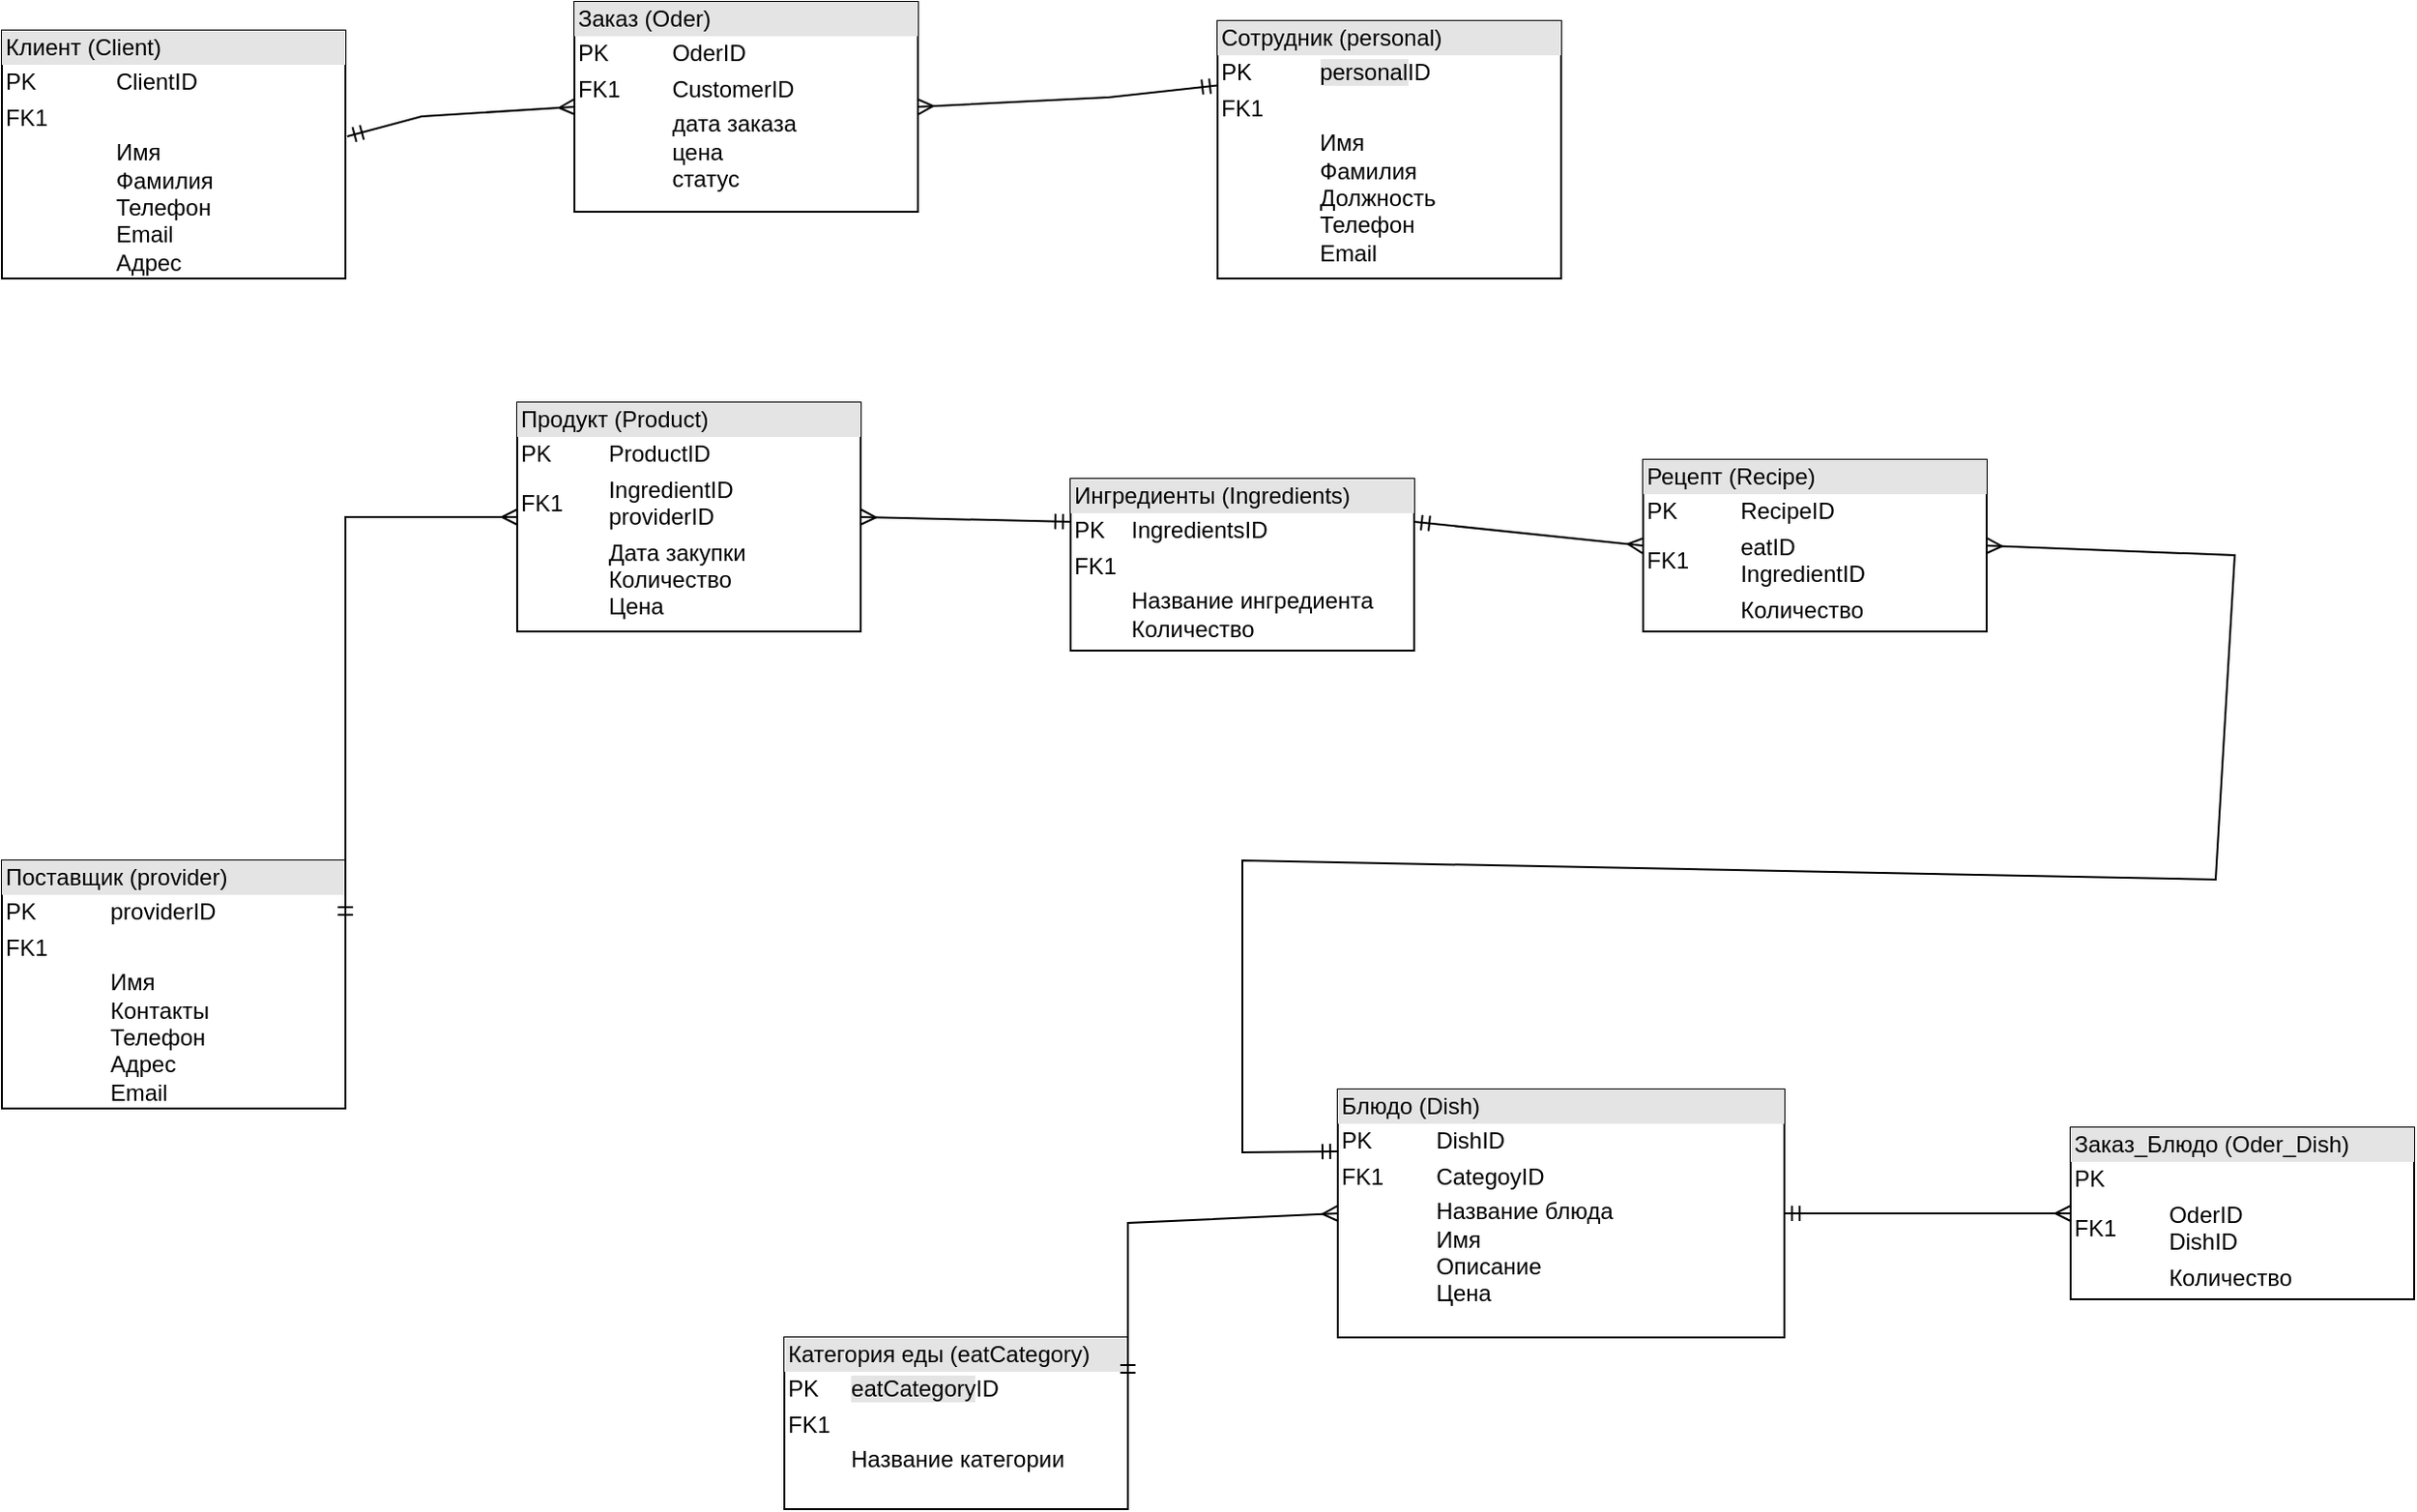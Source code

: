 <mxfile version="24.8.6">
  <diagram name="Страница — 1" id="uGYw1yY2hM4kBE1Ttl_k">
    <mxGraphModel dx="2560" dy="2148" grid="1" gridSize="10" guides="1" tooltips="1" connect="1" arrows="1" fold="1" page="1" pageScale="1" pageWidth="827" pageHeight="1169" math="0" shadow="0">
      <root>
        <mxCell id="0" />
        <mxCell id="1" parent="0" />
        <mxCell id="mAKVM4eztv_dLNR_mukc-1" value="&lt;div style=&quot;box-sizing:border-box;width:100%;background:#e4e4e4;padding:2px;&quot;&gt;Клиент (Client)&lt;/div&gt;&lt;table style=&quot;width:100%;font-size:1em;&quot; cellpadding=&quot;2&quot; cellspacing=&quot;0&quot;&gt;&lt;tbody&gt;&lt;tr&gt;&lt;td&gt;PK&lt;/td&gt;&lt;td&gt;ClientID&lt;/td&gt;&lt;/tr&gt;&lt;tr&gt;&lt;td&gt;FK1&lt;/td&gt;&lt;td&gt;&lt;br&gt;&lt;/td&gt;&lt;/tr&gt;&lt;tr&gt;&lt;td&gt;&lt;/td&gt;&lt;td&gt;Имя&lt;br&gt;Фамилия&lt;br&gt;Телефон&lt;br&gt;Email&lt;br&gt;Адрес&lt;/td&gt;&lt;/tr&gt;&lt;/tbody&gt;&lt;/table&gt;" style="verticalAlign=top;align=left;overflow=fill;html=1;whiteSpace=wrap;" vertex="1" parent="1">
          <mxGeometry x="-670" y="-65" width="180" height="130" as="geometry" />
        </mxCell>
        <mxCell id="mAKVM4eztv_dLNR_mukc-2" value="&lt;div style=&quot;box-sizing:border-box;width:100%;background:#e4e4e4;padding:2px;&quot;&gt;Заказ (Oder)&lt;/div&gt;&lt;table style=&quot;width:100%;font-size:1em;&quot; cellpadding=&quot;2&quot; cellspacing=&quot;0&quot;&gt;&lt;tbody&gt;&lt;tr&gt;&lt;td&gt;PK&lt;/td&gt;&lt;td&gt;OderID&lt;/td&gt;&lt;/tr&gt;&lt;tr&gt;&lt;td&gt;FK1&lt;/td&gt;&lt;td&gt;CustomerID&lt;/td&gt;&lt;/tr&gt;&lt;tr&gt;&lt;td&gt;&lt;/td&gt;&lt;td&gt;дата заказа&lt;br&gt;цена&lt;br&gt;статус&lt;/td&gt;&lt;/tr&gt;&lt;/tbody&gt;&lt;/table&gt;" style="verticalAlign=top;align=left;overflow=fill;html=1;whiteSpace=wrap;" vertex="1" parent="1">
          <mxGeometry x="-370" y="-80" width="180" height="110" as="geometry" />
        </mxCell>
        <mxCell id="mAKVM4eztv_dLNR_mukc-3" value="&lt;div style=&quot;box-sizing:border-box;width:100%;background:#e4e4e4;padding:2px;&quot;&gt;Блюдо (Dish)&lt;/div&gt;&lt;table style=&quot;width:100%;font-size:1em;&quot; cellpadding=&quot;2&quot; cellspacing=&quot;0&quot;&gt;&lt;tbody&gt;&lt;tr&gt;&lt;td&gt;PK&lt;/td&gt;&lt;td&gt;DishID&lt;/td&gt;&lt;/tr&gt;&lt;tr&gt;&lt;td&gt;FK1&lt;/td&gt;&lt;td&gt;CategoyID&lt;/td&gt;&lt;/tr&gt;&lt;tr&gt;&lt;td&gt;&lt;/td&gt;&lt;td&gt;Название блюда&lt;br&gt;Имя&lt;br&gt;Описание&lt;br&gt;Цена&lt;/td&gt;&lt;/tr&gt;&lt;/tbody&gt;&lt;/table&gt;" style="verticalAlign=top;align=left;overflow=fill;html=1;whiteSpace=wrap;" vertex="1" parent="1">
          <mxGeometry x="30" y="490" width="233.99" height="130" as="geometry" />
        </mxCell>
        <mxCell id="mAKVM4eztv_dLNR_mukc-4" value="&lt;div style=&quot;box-sizing:border-box;width:100%;background:#e4e4e4;padding:2px;&quot;&gt;Категория еды (eatCategory)&lt;/div&gt;&lt;table style=&quot;width:100%;font-size:1em;&quot; cellpadding=&quot;2&quot; cellspacing=&quot;0&quot;&gt;&lt;tbody&gt;&lt;tr&gt;&lt;td&gt;PK&lt;/td&gt;&lt;td&gt;&lt;span style=&quot;background-color: rgb(228, 228, 228);&quot;&gt;eatCategory&lt;/span&gt;ID&lt;/td&gt;&lt;/tr&gt;&lt;tr&gt;&lt;td&gt;FK1&lt;/td&gt;&lt;td&gt;&lt;br&gt;&lt;/td&gt;&lt;/tr&gt;&lt;tr&gt;&lt;td&gt;&lt;/td&gt;&lt;td&gt;Название категории&lt;/td&gt;&lt;/tr&gt;&lt;/tbody&gt;&lt;/table&gt;" style="verticalAlign=top;align=left;overflow=fill;html=1;whiteSpace=wrap;" vertex="1" parent="1">
          <mxGeometry x="-260" y="620" width="180" height="90" as="geometry" />
        </mxCell>
        <mxCell id="mAKVM4eztv_dLNR_mukc-5" value="&lt;div style=&quot;box-sizing:border-box;width:100%;background:#e4e4e4;padding:2px;&quot;&gt;Ингредиенты (Ingredients)&lt;/div&gt;&lt;table style=&quot;width:100%;font-size:1em;&quot; cellpadding=&quot;2&quot; cellspacing=&quot;0&quot;&gt;&lt;tbody&gt;&lt;tr&gt;&lt;td&gt;PK&lt;/td&gt;&lt;td&gt;&lt;span style=&quot;background-color: rgb(255, 255, 255);&quot;&gt;&lt;span style=&quot;white-space-collapse: preserve;&quot;&gt;&lt;font style=&quot;font-size: 12px;&quot;&gt;IngredientsID&lt;/font&gt;&lt;/span&gt;&lt;br&gt;&lt;/span&gt;&lt;/td&gt;&lt;/tr&gt;&lt;tr&gt;&lt;td&gt;FK1&lt;/td&gt;&lt;td&gt;&lt;br&gt;&lt;/td&gt;&lt;/tr&gt;&lt;tr&gt;&lt;td&gt;&lt;/td&gt;&lt;td&gt;Название ингредиента&lt;br&gt;Количество&lt;/td&gt;&lt;/tr&gt;&lt;/tbody&gt;&lt;/table&gt;" style="verticalAlign=top;align=left;overflow=fill;html=1;whiteSpace=wrap;" vertex="1" parent="1">
          <mxGeometry x="-110" y="170" width="180" height="90" as="geometry" />
        </mxCell>
        <mxCell id="mAKVM4eztv_dLNR_mukc-6" value="&lt;div style=&quot;box-sizing:border-box;width:100%;background:#e4e4e4;padding:2px;&quot;&gt;Рецепт (Recipe)&lt;/div&gt;&lt;table style=&quot;width:100%;font-size:1em;&quot; cellpadding=&quot;2&quot; cellspacing=&quot;0&quot;&gt;&lt;tbody&gt;&lt;tr&gt;&lt;td&gt;PK&lt;/td&gt;&lt;td&gt;RecipeID&lt;/td&gt;&lt;/tr&gt;&lt;tr&gt;&lt;td&gt;FK1&lt;/td&gt;&lt;td&gt;eatID&lt;br&gt;IngredientID&lt;/td&gt;&lt;/tr&gt;&lt;tr&gt;&lt;td&gt;&lt;/td&gt;&lt;td&gt;Количество&lt;/td&gt;&lt;/tr&gt;&lt;/tbody&gt;&lt;/table&gt;" style="verticalAlign=top;align=left;overflow=fill;html=1;whiteSpace=wrap;" vertex="1" parent="1">
          <mxGeometry x="190" y="160" width="180" height="90" as="geometry" />
        </mxCell>
        <mxCell id="mAKVM4eztv_dLNR_mukc-7" value="&lt;div style=&quot;box-sizing:border-box;width:100%;background:#e4e4e4;padding:2px;&quot;&gt;Сотрудник (personal)&lt;/div&gt;&lt;table style=&quot;width:100%;font-size:1em;&quot; cellpadding=&quot;2&quot; cellspacing=&quot;0&quot;&gt;&lt;tbody&gt;&lt;tr&gt;&lt;td&gt;PK&lt;/td&gt;&lt;td&gt;&lt;span style=&quot;background-color: rgb(228, 228, 228);&quot;&gt;personal&lt;/span&gt;ID&lt;/td&gt;&lt;/tr&gt;&lt;tr&gt;&lt;td&gt;FK1&lt;/td&gt;&lt;td&gt;&lt;br&gt;&lt;/td&gt;&lt;/tr&gt;&lt;tr&gt;&lt;td&gt;&lt;/td&gt;&lt;td&gt;Имя&lt;br&gt;Фамилия&lt;br&gt;Должность&lt;br&gt;Телефон&lt;br&gt;Email&lt;/td&gt;&lt;/tr&gt;&lt;/tbody&gt;&lt;/table&gt;" style="verticalAlign=top;align=left;overflow=fill;html=1;whiteSpace=wrap;" vertex="1" parent="1">
          <mxGeometry x="-33" y="-70" width="180" height="135" as="geometry" />
        </mxCell>
        <mxCell id="mAKVM4eztv_dLNR_mukc-8" value="&lt;div style=&quot;box-sizing:border-box;width:100%;background:#e4e4e4;padding:2px;&quot;&gt;Поставщик (provider)&lt;/div&gt;&lt;table style=&quot;width:100%;font-size:1em;&quot; cellpadding=&quot;2&quot; cellspacing=&quot;0&quot;&gt;&lt;tbody&gt;&lt;tr&gt;&lt;td&gt;PK&lt;/td&gt;&lt;td&gt;providerID&lt;/td&gt;&lt;/tr&gt;&lt;tr&gt;&lt;td&gt;FK1&lt;/td&gt;&lt;td&gt;&lt;br&gt;&lt;/td&gt;&lt;/tr&gt;&lt;tr&gt;&lt;td&gt;&lt;/td&gt;&lt;td&gt;Имя&lt;br&gt;Контакты&lt;br&gt;Телефон&lt;br&gt;Адрес&lt;br&gt;Email&lt;/td&gt;&lt;/tr&gt;&lt;/tbody&gt;&lt;/table&gt;" style="verticalAlign=top;align=left;overflow=fill;html=1;whiteSpace=wrap;" vertex="1" parent="1">
          <mxGeometry x="-670" y="370" width="180" height="130" as="geometry" />
        </mxCell>
        <mxCell id="mAKVM4eztv_dLNR_mukc-9" value="&lt;div style=&quot;box-sizing:border-box;width:100%;background:#e4e4e4;padding:2px;&quot;&gt;Продукт (Product)&lt;/div&gt;&lt;table style=&quot;width:100%;font-size:1em;&quot; cellpadding=&quot;2&quot; cellspacing=&quot;0&quot;&gt;&lt;tbody&gt;&lt;tr&gt;&lt;td&gt;PK&lt;/td&gt;&lt;td&gt;ProductID&lt;/td&gt;&lt;/tr&gt;&lt;tr&gt;&lt;td&gt;FK1&lt;/td&gt;&lt;td&gt;IngredientID&lt;br&gt;providerID&lt;br&gt;&lt;/td&gt;&lt;/tr&gt;&lt;tr&gt;&lt;td&gt;&lt;/td&gt;&lt;td&gt;Дата закупки&lt;br&gt;Количество&lt;br&gt;Цена&lt;/td&gt;&lt;/tr&gt;&lt;/tbody&gt;&lt;/table&gt;" style="verticalAlign=top;align=left;overflow=fill;html=1;whiteSpace=wrap;" vertex="1" parent="1">
          <mxGeometry x="-400" y="130" width="180" height="120" as="geometry" />
        </mxCell>
        <mxCell id="mAKVM4eztv_dLNR_mukc-10" value="&lt;div style=&quot;box-sizing:border-box;width:100%;background:#e4e4e4;padding:2px;&quot;&gt;Заказ_Блюдо (Oder_Dish)&lt;/div&gt;&lt;table style=&quot;width:100%;font-size:1em;&quot; cellpadding=&quot;2&quot; cellspacing=&quot;0&quot;&gt;&lt;tbody&gt;&lt;tr&gt;&lt;td&gt;PK&lt;/td&gt;&lt;td&gt;&lt;br&gt;&lt;/td&gt;&lt;/tr&gt;&lt;tr&gt;&lt;td&gt;FK1&lt;/td&gt;&lt;td&gt;OderID&lt;br&gt;DishID&lt;/td&gt;&lt;/tr&gt;&lt;tr&gt;&lt;td&gt;&lt;/td&gt;&lt;td&gt;Количество&lt;/td&gt;&lt;/tr&gt;&lt;/tbody&gt;&lt;/table&gt;" style="verticalAlign=top;align=left;overflow=fill;html=1;whiteSpace=wrap;" vertex="1" parent="1">
          <mxGeometry x="414" y="510" width="180" height="90" as="geometry" />
        </mxCell>
        <mxCell id="mAKVM4eztv_dLNR_mukc-11" value="" style="endArrow=ERmany;html=1;rounded=0;exitX=1.005;exitY=0.427;exitDx=0;exitDy=0;entryX=0;entryY=0.5;entryDx=0;entryDy=0;startArrow=ERmandOne;startFill=0;endFill=0;exitPerimeter=0;" edge="1" parent="1" source="mAKVM4eztv_dLNR_mukc-1" target="mAKVM4eztv_dLNR_mukc-2">
          <mxGeometry width="50" height="50" relative="1" as="geometry">
            <mxPoint x="-480" y="160" as="sourcePoint" />
            <mxPoint x="-430" y="110" as="targetPoint" />
            <Array as="points">
              <mxPoint x="-450" y="-20" />
            </Array>
          </mxGeometry>
        </mxCell>
        <mxCell id="mAKVM4eztv_dLNR_mukc-12" value="" style="endArrow=ERmany;html=1;rounded=0;exitX=1;exitY=0.5;exitDx=0;exitDy=0;entryX=0;entryY=0.5;entryDx=0;entryDy=0;startArrow=ERmandOne;startFill=0;endFill=0;" edge="1" parent="1" source="mAKVM4eztv_dLNR_mukc-3" target="mAKVM4eztv_dLNR_mukc-10">
          <mxGeometry width="50" height="50" relative="1" as="geometry">
            <mxPoint x="380" y="350" as="sourcePoint" />
            <mxPoint x="430" y="300" as="targetPoint" />
          </mxGeometry>
        </mxCell>
        <mxCell id="mAKVM4eztv_dLNR_mukc-13" value="" style="endArrow=ERmany;html=1;rounded=0;exitX=1;exitY=0.25;exitDx=0;exitDy=0;entryX=0;entryY=0.5;entryDx=0;entryDy=0;startArrow=ERmandOne;startFill=0;endFill=0;" edge="1" parent="1" source="mAKVM4eztv_dLNR_mukc-4" target="mAKVM4eztv_dLNR_mukc-3">
          <mxGeometry width="50" height="50" relative="1" as="geometry">
            <mxPoint x="380" y="550" as="sourcePoint" />
            <mxPoint x="430" y="500" as="targetPoint" />
            <Array as="points">
              <mxPoint x="-80" y="560" />
            </Array>
          </mxGeometry>
        </mxCell>
        <mxCell id="mAKVM4eztv_dLNR_mukc-14" value="" style="endArrow=ERmandOne;html=1;rounded=0;exitX=1;exitY=0.5;exitDx=0;exitDy=0;entryX=0;entryY=0.25;entryDx=0;entryDy=0;endFill=0;startArrow=ERmany;startFill=0;" edge="1" parent="1" source="mAKVM4eztv_dLNR_mukc-6" target="mAKVM4eztv_dLNR_mukc-3">
          <mxGeometry width="50" height="50" relative="1" as="geometry">
            <mxPoint x="380" y="550" as="sourcePoint" />
            <mxPoint x="430" y="500" as="targetPoint" />
            <Array as="points">
              <mxPoint x="500" y="210" />
              <mxPoint x="490" y="380" />
              <mxPoint x="-20" y="370" />
              <mxPoint x="-20" y="460" />
              <mxPoint x="-20" y="523" />
            </Array>
          </mxGeometry>
        </mxCell>
        <mxCell id="mAKVM4eztv_dLNR_mukc-15" value="" style="endArrow=ERmany;html=1;rounded=0;exitX=1;exitY=0.25;exitDx=0;exitDy=0;entryX=0;entryY=0.5;entryDx=0;entryDy=0;startArrow=ERmandOne;startFill=0;endFill=0;" edge="1" parent="1" source="mAKVM4eztv_dLNR_mukc-5" target="mAKVM4eztv_dLNR_mukc-6">
          <mxGeometry width="50" height="50" relative="1" as="geometry">
            <mxPoint x="380" y="550" as="sourcePoint" />
            <mxPoint x="430" y="500" as="targetPoint" />
          </mxGeometry>
        </mxCell>
        <mxCell id="mAKVM4eztv_dLNR_mukc-16" value="" style="endArrow=ERmandOne;html=1;rounded=0;exitX=0;exitY=0.5;exitDx=0;exitDy=0;entryX=1;entryY=0.25;entryDx=0;entryDy=0;endFill=0;startArrow=ERmany;startFill=0;" edge="1" parent="1" source="mAKVM4eztv_dLNR_mukc-9" target="mAKVM4eztv_dLNR_mukc-8">
          <mxGeometry width="50" height="50" relative="1" as="geometry">
            <mxPoint x="-500" y="645" as="sourcePoint" />
            <mxPoint x="503" y="782.5" as="targetPoint" />
            <Array as="points">
              <mxPoint x="-490" y="190" />
            </Array>
          </mxGeometry>
        </mxCell>
        <mxCell id="mAKVM4eztv_dLNR_mukc-17" value="" style="endArrow=ERmandOne;html=1;rounded=0;entryX=0;entryY=0.25;entryDx=0;entryDy=0;exitX=1;exitY=0.5;exitDx=0;exitDy=0;startArrow=ERmany;startFill=0;endFill=0;" edge="1" parent="1" source="mAKVM4eztv_dLNR_mukc-9" target="mAKVM4eztv_dLNR_mukc-5">
          <mxGeometry width="50" height="50" relative="1" as="geometry">
            <mxPoint x="380" y="550" as="sourcePoint" />
            <mxPoint x="430" y="500" as="targetPoint" />
          </mxGeometry>
        </mxCell>
        <mxCell id="mAKVM4eztv_dLNR_mukc-18" value="" style="endArrow=ERmandOne;html=1;rounded=0;entryX=0;entryY=0.25;entryDx=0;entryDy=0;exitX=1;exitY=0.5;exitDx=0;exitDy=0;startArrow=ERmany;startFill=0;endFill=0;" edge="1" parent="1" source="mAKVM4eztv_dLNR_mukc-2" target="mAKVM4eztv_dLNR_mukc-7">
          <mxGeometry width="50" height="50" relative="1" as="geometry">
            <mxPoint x="-550" y="360" as="sourcePoint" />
            <mxPoint x="-500" y="310" as="targetPoint" />
            <Array as="points">
              <mxPoint x="-90" y="-30" />
            </Array>
          </mxGeometry>
        </mxCell>
      </root>
    </mxGraphModel>
  </diagram>
</mxfile>
